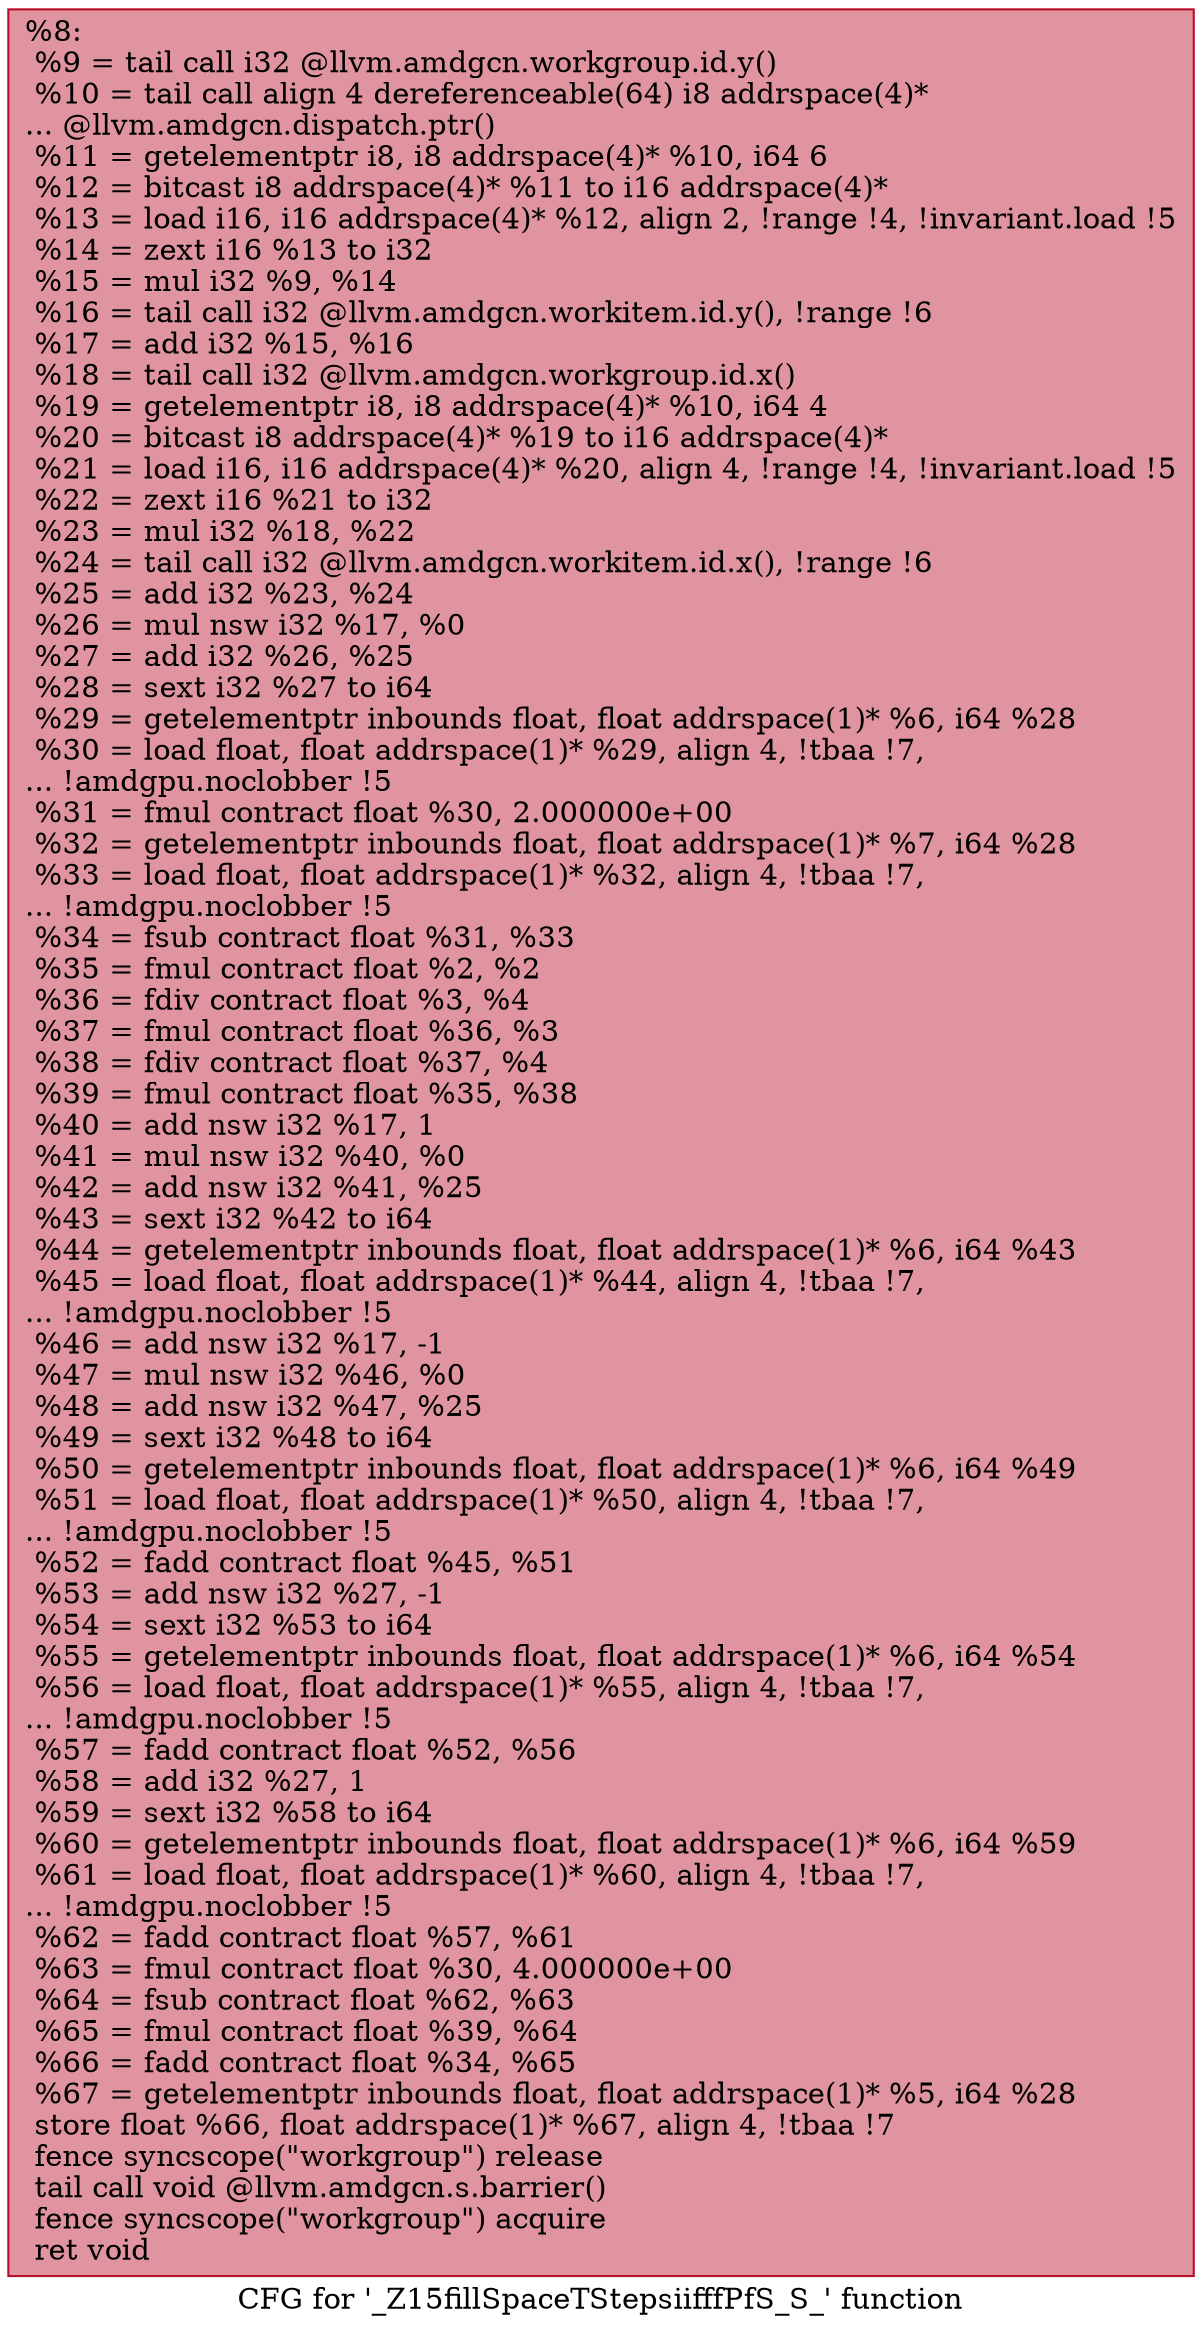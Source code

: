 digraph "CFG for '_Z15fillSpaceTStepsiifffPfS_S_' function" {
	label="CFG for '_Z15fillSpaceTStepsiifffPfS_S_' function";

	Node0x5565ae0 [shape=record,color="#b70d28ff", style=filled, fillcolor="#b70d2870",label="{%8:\l  %9 = tail call i32 @llvm.amdgcn.workgroup.id.y()\l  %10 = tail call align 4 dereferenceable(64) i8 addrspace(4)*\l... @llvm.amdgcn.dispatch.ptr()\l  %11 = getelementptr i8, i8 addrspace(4)* %10, i64 6\l  %12 = bitcast i8 addrspace(4)* %11 to i16 addrspace(4)*\l  %13 = load i16, i16 addrspace(4)* %12, align 2, !range !4, !invariant.load !5\l  %14 = zext i16 %13 to i32\l  %15 = mul i32 %9, %14\l  %16 = tail call i32 @llvm.amdgcn.workitem.id.y(), !range !6\l  %17 = add i32 %15, %16\l  %18 = tail call i32 @llvm.amdgcn.workgroup.id.x()\l  %19 = getelementptr i8, i8 addrspace(4)* %10, i64 4\l  %20 = bitcast i8 addrspace(4)* %19 to i16 addrspace(4)*\l  %21 = load i16, i16 addrspace(4)* %20, align 4, !range !4, !invariant.load !5\l  %22 = zext i16 %21 to i32\l  %23 = mul i32 %18, %22\l  %24 = tail call i32 @llvm.amdgcn.workitem.id.x(), !range !6\l  %25 = add i32 %23, %24\l  %26 = mul nsw i32 %17, %0\l  %27 = add i32 %26, %25\l  %28 = sext i32 %27 to i64\l  %29 = getelementptr inbounds float, float addrspace(1)* %6, i64 %28\l  %30 = load float, float addrspace(1)* %29, align 4, !tbaa !7,\l... !amdgpu.noclobber !5\l  %31 = fmul contract float %30, 2.000000e+00\l  %32 = getelementptr inbounds float, float addrspace(1)* %7, i64 %28\l  %33 = load float, float addrspace(1)* %32, align 4, !tbaa !7,\l... !amdgpu.noclobber !5\l  %34 = fsub contract float %31, %33\l  %35 = fmul contract float %2, %2\l  %36 = fdiv contract float %3, %4\l  %37 = fmul contract float %36, %3\l  %38 = fdiv contract float %37, %4\l  %39 = fmul contract float %35, %38\l  %40 = add nsw i32 %17, 1\l  %41 = mul nsw i32 %40, %0\l  %42 = add nsw i32 %41, %25\l  %43 = sext i32 %42 to i64\l  %44 = getelementptr inbounds float, float addrspace(1)* %6, i64 %43\l  %45 = load float, float addrspace(1)* %44, align 4, !tbaa !7,\l... !amdgpu.noclobber !5\l  %46 = add nsw i32 %17, -1\l  %47 = mul nsw i32 %46, %0\l  %48 = add nsw i32 %47, %25\l  %49 = sext i32 %48 to i64\l  %50 = getelementptr inbounds float, float addrspace(1)* %6, i64 %49\l  %51 = load float, float addrspace(1)* %50, align 4, !tbaa !7,\l... !amdgpu.noclobber !5\l  %52 = fadd contract float %45, %51\l  %53 = add nsw i32 %27, -1\l  %54 = sext i32 %53 to i64\l  %55 = getelementptr inbounds float, float addrspace(1)* %6, i64 %54\l  %56 = load float, float addrspace(1)* %55, align 4, !tbaa !7,\l... !amdgpu.noclobber !5\l  %57 = fadd contract float %52, %56\l  %58 = add i32 %27, 1\l  %59 = sext i32 %58 to i64\l  %60 = getelementptr inbounds float, float addrspace(1)* %6, i64 %59\l  %61 = load float, float addrspace(1)* %60, align 4, !tbaa !7,\l... !amdgpu.noclobber !5\l  %62 = fadd contract float %57, %61\l  %63 = fmul contract float %30, 4.000000e+00\l  %64 = fsub contract float %62, %63\l  %65 = fmul contract float %39, %64\l  %66 = fadd contract float %34, %65\l  %67 = getelementptr inbounds float, float addrspace(1)* %5, i64 %28\l  store float %66, float addrspace(1)* %67, align 4, !tbaa !7\l  fence syncscope(\"workgroup\") release\l  tail call void @llvm.amdgcn.s.barrier()\l  fence syncscope(\"workgroup\") acquire\l  ret void\l}"];
}
